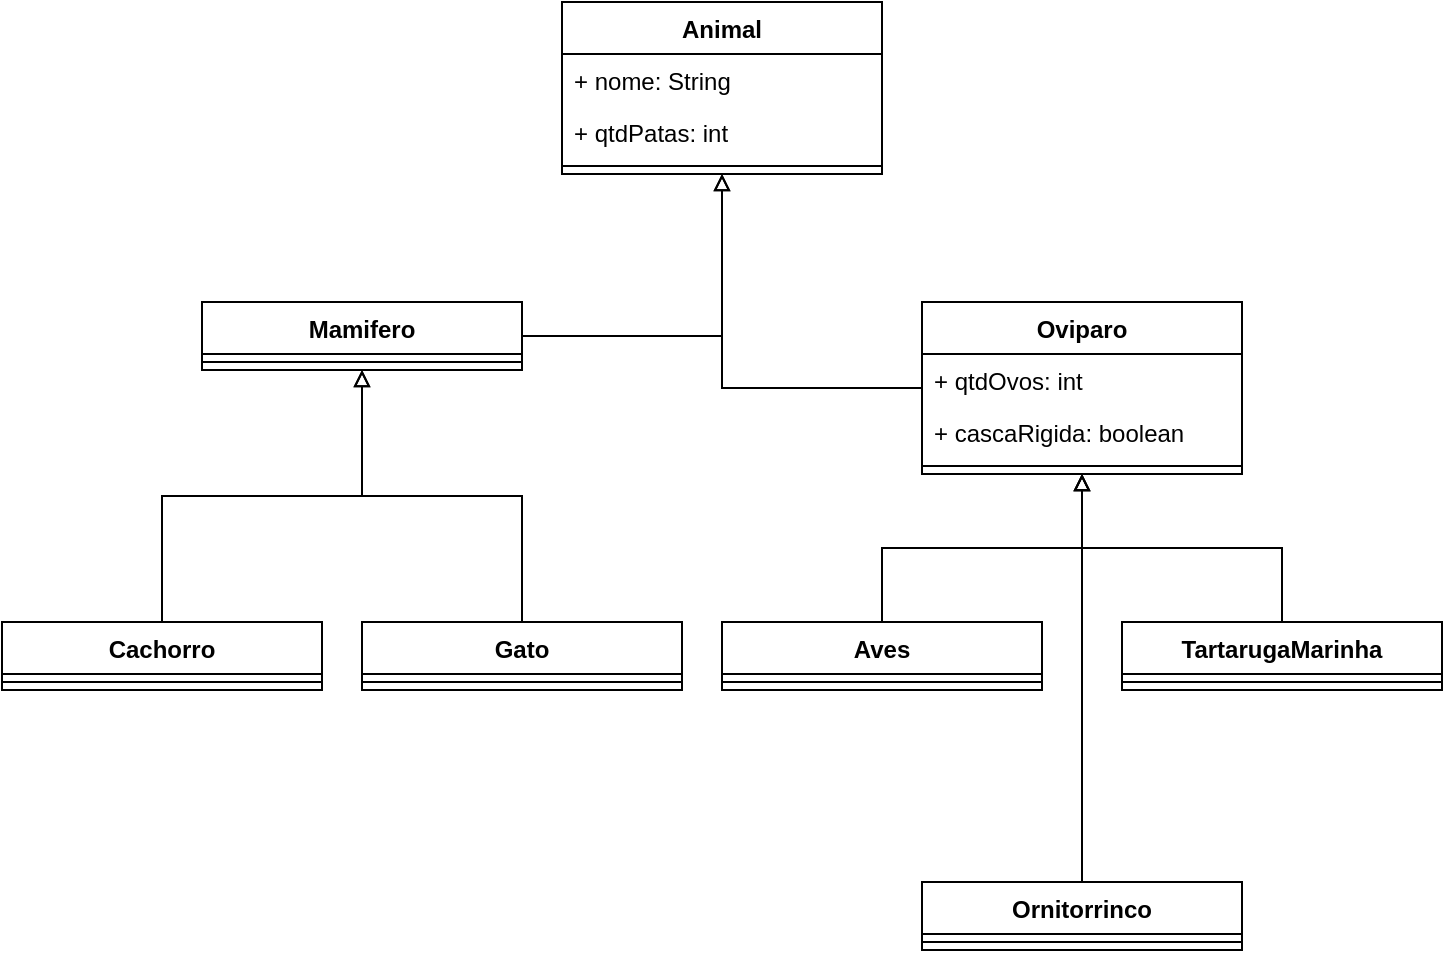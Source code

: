 <mxfile version="18.0.6" type="device"><diagram id="C5RBs43oDa-KdzZeNtuy" name="Page-1"><mxGraphModel dx="1271" dy="612" grid="1" gridSize="10" guides="1" tooltips="1" connect="1" arrows="1" fold="1" page="1" pageScale="1" pageWidth="827" pageHeight="1169" math="0" shadow="0"><root><mxCell id="WIyWlLk6GJQsqaUBKTNV-0"/><mxCell id="WIyWlLk6GJQsqaUBKTNV-1" parent="WIyWlLk6GJQsqaUBKTNV-0"/><mxCell id="VFop4wTpA7vSusXh1dnP-0" value="Animal" style="swimlane;fontStyle=1;align=center;verticalAlign=top;childLayout=stackLayout;horizontal=1;startSize=26;horizontalStack=0;resizeParent=1;resizeParentMax=0;resizeLast=0;collapsible=1;marginBottom=0;" vertex="1" parent="WIyWlLk6GJQsqaUBKTNV-1"><mxGeometry x="340" y="50" width="160" height="86" as="geometry"/></mxCell><mxCell id="VFop4wTpA7vSusXh1dnP-1" value="+ nome: String" style="text;strokeColor=none;fillColor=none;align=left;verticalAlign=top;spacingLeft=4;spacingRight=4;overflow=hidden;rotatable=0;points=[[0,0.5],[1,0.5]];portConstraint=eastwest;" vertex="1" parent="VFop4wTpA7vSusXh1dnP-0"><mxGeometry y="26" width="160" height="26" as="geometry"/></mxCell><mxCell id="VFop4wTpA7vSusXh1dnP-38" value="+ qtdPatas: int" style="text;strokeColor=none;fillColor=none;align=left;verticalAlign=top;spacingLeft=4;spacingRight=4;overflow=hidden;rotatable=0;points=[[0,0.5],[1,0.5]];portConstraint=eastwest;" vertex="1" parent="VFop4wTpA7vSusXh1dnP-0"><mxGeometry y="52" width="160" height="26" as="geometry"/></mxCell><mxCell id="VFop4wTpA7vSusXh1dnP-2" value="" style="line;strokeWidth=1;fillColor=none;align=left;verticalAlign=middle;spacingTop=-1;spacingLeft=3;spacingRight=3;rotatable=0;labelPosition=right;points=[];portConstraint=eastwest;" vertex="1" parent="VFop4wTpA7vSusXh1dnP-0"><mxGeometry y="78" width="160" height="8" as="geometry"/></mxCell><mxCell id="VFop4wTpA7vSusXh1dnP-53" style="edgeStyle=orthogonalEdgeStyle;rounded=0;orthogonalLoop=1;jettySize=auto;html=1;endArrow=block;endFill=0;" edge="1" parent="WIyWlLk6GJQsqaUBKTNV-1" source="VFop4wTpA7vSusXh1dnP-4" target="VFop4wTpA7vSusXh1dnP-26"><mxGeometry relative="1" as="geometry"/></mxCell><mxCell id="VFop4wTpA7vSusXh1dnP-4" value="Aves" style="swimlane;fontStyle=1;align=center;verticalAlign=top;childLayout=stackLayout;horizontal=1;startSize=26;horizontalStack=0;resizeParent=1;resizeParentMax=0;resizeLast=0;collapsible=1;marginBottom=0;" vertex="1" parent="WIyWlLk6GJQsqaUBKTNV-1"><mxGeometry x="420" y="360" width="160" height="34" as="geometry"/></mxCell><mxCell id="VFop4wTpA7vSusXh1dnP-6" value="" style="line;strokeWidth=1;fillColor=none;align=left;verticalAlign=middle;spacingTop=-1;spacingLeft=3;spacingRight=3;rotatable=0;labelPosition=right;points=[];portConstraint=eastwest;" vertex="1" parent="VFop4wTpA7vSusXh1dnP-4"><mxGeometry y="26" width="160" height="8" as="geometry"/></mxCell><mxCell id="VFop4wTpA7vSusXh1dnP-55" style="edgeStyle=orthogonalEdgeStyle;rounded=0;orthogonalLoop=1;jettySize=auto;html=1;endArrow=block;endFill=0;" edge="1" parent="WIyWlLk6GJQsqaUBKTNV-1" source="VFop4wTpA7vSusXh1dnP-9" target="VFop4wTpA7vSusXh1dnP-18"><mxGeometry relative="1" as="geometry"/></mxCell><mxCell id="VFop4wTpA7vSusXh1dnP-9" value="Cachorro" style="swimlane;fontStyle=1;align=center;verticalAlign=top;childLayout=stackLayout;horizontal=1;startSize=26;horizontalStack=0;resizeParent=1;resizeParentMax=0;resizeLast=0;collapsible=1;marginBottom=0;" vertex="1" parent="WIyWlLk6GJQsqaUBKTNV-1"><mxGeometry x="60" y="360" width="160" height="34" as="geometry"/></mxCell><mxCell id="VFop4wTpA7vSusXh1dnP-11" value="" style="line;strokeWidth=1;fillColor=none;align=left;verticalAlign=middle;spacingTop=-1;spacingLeft=3;spacingRight=3;rotatable=0;labelPosition=right;points=[];portConstraint=eastwest;" vertex="1" parent="VFop4wTpA7vSusXh1dnP-9"><mxGeometry y="26" width="160" height="8" as="geometry"/></mxCell><mxCell id="VFop4wTpA7vSusXh1dnP-54" style="edgeStyle=orthogonalEdgeStyle;rounded=0;orthogonalLoop=1;jettySize=auto;html=1;endArrow=block;endFill=0;" edge="1" parent="WIyWlLk6GJQsqaUBKTNV-1" source="VFop4wTpA7vSusXh1dnP-13" target="VFop4wTpA7vSusXh1dnP-18"><mxGeometry relative="1" as="geometry"/></mxCell><mxCell id="VFop4wTpA7vSusXh1dnP-13" value="Gato" style="swimlane;fontStyle=1;align=center;verticalAlign=top;childLayout=stackLayout;horizontal=1;startSize=26;horizontalStack=0;resizeParent=1;resizeParentMax=0;resizeLast=0;collapsible=1;marginBottom=0;" vertex="1" parent="WIyWlLk6GJQsqaUBKTNV-1"><mxGeometry x="240" y="360" width="160" height="34" as="geometry"/></mxCell><mxCell id="VFop4wTpA7vSusXh1dnP-15" value="" style="line;strokeWidth=1;fillColor=none;align=left;verticalAlign=middle;spacingTop=-1;spacingLeft=3;spacingRight=3;rotatable=0;labelPosition=right;points=[];portConstraint=eastwest;" vertex="1" parent="VFop4wTpA7vSusXh1dnP-13"><mxGeometry y="26" width="160" height="8" as="geometry"/></mxCell><mxCell id="VFop4wTpA7vSusXh1dnP-57" style="edgeStyle=orthogonalEdgeStyle;rounded=0;orthogonalLoop=1;jettySize=auto;html=1;endArrow=block;endFill=0;" edge="1" parent="WIyWlLk6GJQsqaUBKTNV-1" source="VFop4wTpA7vSusXh1dnP-18" target="VFop4wTpA7vSusXh1dnP-0"><mxGeometry relative="1" as="geometry"/></mxCell><mxCell id="VFop4wTpA7vSusXh1dnP-18" value="Mamifero" style="swimlane;fontStyle=1;align=center;verticalAlign=top;childLayout=stackLayout;horizontal=1;startSize=26;horizontalStack=0;resizeParent=1;resizeParentMax=0;resizeLast=0;collapsible=1;marginBottom=0;" vertex="1" parent="WIyWlLk6GJQsqaUBKTNV-1"><mxGeometry x="160" y="200" width="160" height="34" as="geometry"/></mxCell><mxCell id="VFop4wTpA7vSusXh1dnP-20" value="" style="line;strokeWidth=1;fillColor=none;align=left;verticalAlign=middle;spacingTop=-1;spacingLeft=3;spacingRight=3;rotatable=0;labelPosition=right;points=[];portConstraint=eastwest;" vertex="1" parent="VFop4wTpA7vSusXh1dnP-18"><mxGeometry y="26" width="160" height="8" as="geometry"/></mxCell><mxCell id="VFop4wTpA7vSusXh1dnP-56" style="edgeStyle=orthogonalEdgeStyle;rounded=0;orthogonalLoop=1;jettySize=auto;html=1;endArrow=block;endFill=0;" edge="1" parent="WIyWlLk6GJQsqaUBKTNV-1" source="VFop4wTpA7vSusXh1dnP-22" target="VFop4wTpA7vSusXh1dnP-26"><mxGeometry relative="1" as="geometry"/></mxCell><mxCell id="VFop4wTpA7vSusXh1dnP-22" value="Ornitorrinco" style="swimlane;fontStyle=1;align=center;verticalAlign=top;childLayout=stackLayout;horizontal=1;startSize=26;horizontalStack=0;resizeParent=1;resizeParentMax=0;resizeLast=0;collapsible=1;marginBottom=0;" vertex="1" parent="WIyWlLk6GJQsqaUBKTNV-1"><mxGeometry x="520" y="490" width="160" height="34" as="geometry"/></mxCell><mxCell id="VFop4wTpA7vSusXh1dnP-24" value="" style="line;strokeWidth=1;fillColor=none;align=left;verticalAlign=middle;spacingTop=-1;spacingLeft=3;spacingRight=3;rotatable=0;labelPosition=right;points=[];portConstraint=eastwest;" vertex="1" parent="VFop4wTpA7vSusXh1dnP-22"><mxGeometry y="26" width="160" height="8" as="geometry"/></mxCell><mxCell id="VFop4wTpA7vSusXh1dnP-58" style="edgeStyle=orthogonalEdgeStyle;rounded=0;orthogonalLoop=1;jettySize=auto;html=1;endArrow=block;endFill=0;" edge="1" parent="WIyWlLk6GJQsqaUBKTNV-1" source="VFop4wTpA7vSusXh1dnP-26" target="VFop4wTpA7vSusXh1dnP-0"><mxGeometry relative="1" as="geometry"/></mxCell><mxCell id="VFop4wTpA7vSusXh1dnP-26" value="Oviparo" style="swimlane;fontStyle=1;align=center;verticalAlign=top;childLayout=stackLayout;horizontal=1;startSize=26;horizontalStack=0;resizeParent=1;resizeParentMax=0;resizeLast=0;collapsible=1;marginBottom=0;" vertex="1" parent="WIyWlLk6GJQsqaUBKTNV-1"><mxGeometry x="520" y="200" width="160" height="86" as="geometry"/></mxCell><mxCell id="VFop4wTpA7vSusXh1dnP-27" value="+ qtdOvos: int" style="text;strokeColor=none;fillColor=none;align=left;verticalAlign=top;spacingLeft=4;spacingRight=4;overflow=hidden;rotatable=0;points=[[0,0.5],[1,0.5]];portConstraint=eastwest;" vertex="1" parent="VFop4wTpA7vSusXh1dnP-26"><mxGeometry y="26" width="160" height="26" as="geometry"/></mxCell><mxCell id="VFop4wTpA7vSusXh1dnP-43" value="+ cascaRigida: boolean" style="text;strokeColor=none;fillColor=none;align=left;verticalAlign=top;spacingLeft=4;spacingRight=4;overflow=hidden;rotatable=0;points=[[0,0.5],[1,0.5]];portConstraint=eastwest;" vertex="1" parent="VFop4wTpA7vSusXh1dnP-26"><mxGeometry y="52" width="160" height="26" as="geometry"/></mxCell><mxCell id="VFop4wTpA7vSusXh1dnP-28" value="" style="line;strokeWidth=1;fillColor=none;align=left;verticalAlign=middle;spacingTop=-1;spacingLeft=3;spacingRight=3;rotatable=0;labelPosition=right;points=[];portConstraint=eastwest;" vertex="1" parent="VFop4wTpA7vSusXh1dnP-26"><mxGeometry y="78" width="160" height="8" as="geometry"/></mxCell><mxCell id="VFop4wTpA7vSusXh1dnP-52" style="edgeStyle=orthogonalEdgeStyle;rounded=0;orthogonalLoop=1;jettySize=auto;html=1;endArrow=block;endFill=0;" edge="1" parent="WIyWlLk6GJQsqaUBKTNV-1" source="VFop4wTpA7vSusXh1dnP-30" target="VFop4wTpA7vSusXh1dnP-26"><mxGeometry relative="1" as="geometry"/></mxCell><mxCell id="VFop4wTpA7vSusXh1dnP-30" value="TartarugaMarinha" style="swimlane;fontStyle=1;align=center;verticalAlign=top;childLayout=stackLayout;horizontal=1;startSize=26;horizontalStack=0;resizeParent=1;resizeParentMax=0;resizeLast=0;collapsible=1;marginBottom=0;" vertex="1" parent="WIyWlLk6GJQsqaUBKTNV-1"><mxGeometry x="620" y="360" width="160" height="34" as="geometry"/></mxCell><mxCell id="VFop4wTpA7vSusXh1dnP-32" value="" style="line;strokeWidth=1;fillColor=none;align=left;verticalAlign=middle;spacingTop=-1;spacingLeft=3;spacingRight=3;rotatable=0;labelPosition=right;points=[];portConstraint=eastwest;" vertex="1" parent="VFop4wTpA7vSusXh1dnP-30"><mxGeometry y="26" width="160" height="8" as="geometry"/></mxCell></root></mxGraphModel></diagram></mxfile>